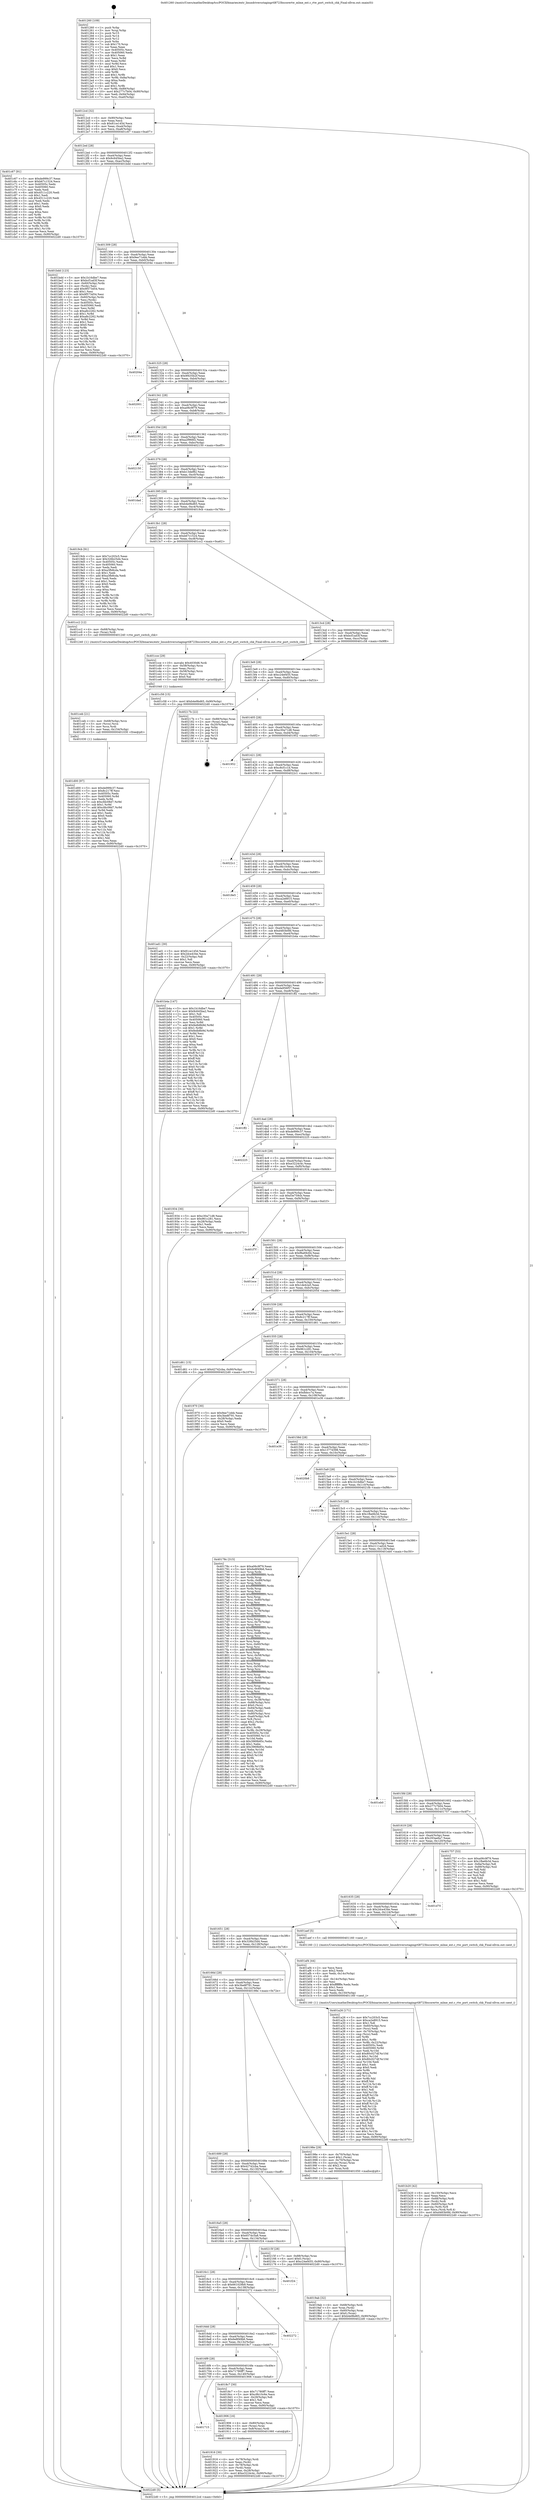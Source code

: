 digraph "0x401260" {
  label = "0x401260 (/mnt/c/Users/mathe/Desktop/tcc/POCII/binaries/extr_linuxdriversstagingrtl8723bscorertw_mlme_ext.c_rtw_port_switch_chk_Final-ollvm.out::main(0))"
  labelloc = "t"
  node[shape=record]

  Entry [label="",width=0.3,height=0.3,shape=circle,fillcolor=black,style=filled]
  "0x4012cd" [label="{
     0x4012cd [32]\l
     | [instrs]\l
     &nbsp;&nbsp;0x4012cd \<+6\>: mov -0x90(%rbp),%eax\l
     &nbsp;&nbsp;0x4012d3 \<+2\>: mov %eax,%ecx\l
     &nbsp;&nbsp;0x4012d5 \<+6\>: sub $0x81ce145d,%ecx\l
     &nbsp;&nbsp;0x4012db \<+6\>: mov %eax,-0xa4(%rbp)\l
     &nbsp;&nbsp;0x4012e1 \<+6\>: mov %ecx,-0xa8(%rbp)\l
     &nbsp;&nbsp;0x4012e7 \<+6\>: je 0000000000401c67 \<main+0xa07\>\l
  }"]
  "0x401c67" [label="{
     0x401c67 [91]\l
     | [instrs]\l
     &nbsp;&nbsp;0x401c67 \<+5\>: mov $0xde999c37,%eax\l
     &nbsp;&nbsp;0x401c6c \<+5\>: mov $0xb67c1524,%ecx\l
     &nbsp;&nbsp;0x401c71 \<+7\>: mov 0x40505c,%edx\l
     &nbsp;&nbsp;0x401c78 \<+7\>: mov 0x405060,%esi\l
     &nbsp;&nbsp;0x401c7f \<+2\>: mov %edx,%edi\l
     &nbsp;&nbsp;0x401c81 \<+6\>: add $0x4511c220,%edi\l
     &nbsp;&nbsp;0x401c87 \<+3\>: sub $0x1,%edi\l
     &nbsp;&nbsp;0x401c8a \<+6\>: sub $0x4511c220,%edi\l
     &nbsp;&nbsp;0x401c90 \<+3\>: imul %edi,%edx\l
     &nbsp;&nbsp;0x401c93 \<+3\>: and $0x1,%edx\l
     &nbsp;&nbsp;0x401c96 \<+3\>: cmp $0x0,%edx\l
     &nbsp;&nbsp;0x401c99 \<+4\>: sete %r8b\l
     &nbsp;&nbsp;0x401c9d \<+3\>: cmp $0xa,%esi\l
     &nbsp;&nbsp;0x401ca0 \<+4\>: setl %r9b\l
     &nbsp;&nbsp;0x401ca4 \<+3\>: mov %r8b,%r10b\l
     &nbsp;&nbsp;0x401ca7 \<+3\>: and %r9b,%r10b\l
     &nbsp;&nbsp;0x401caa \<+3\>: xor %r9b,%r8b\l
     &nbsp;&nbsp;0x401cad \<+3\>: or %r8b,%r10b\l
     &nbsp;&nbsp;0x401cb0 \<+4\>: test $0x1,%r10b\l
     &nbsp;&nbsp;0x401cb4 \<+3\>: cmovne %ecx,%eax\l
     &nbsp;&nbsp;0x401cb7 \<+6\>: mov %eax,-0x90(%rbp)\l
     &nbsp;&nbsp;0x401cbd \<+5\>: jmp 00000000004022d0 \<main+0x1070\>\l
  }"]
  "0x4012ed" [label="{
     0x4012ed [28]\l
     | [instrs]\l
     &nbsp;&nbsp;0x4012ed \<+5\>: jmp 00000000004012f2 \<main+0x92\>\l
     &nbsp;&nbsp;0x4012f2 \<+6\>: mov -0xa4(%rbp),%eax\l
     &nbsp;&nbsp;0x4012f8 \<+5\>: sub $0x9c645ba2,%eax\l
     &nbsp;&nbsp;0x4012fd \<+6\>: mov %eax,-0xac(%rbp)\l
     &nbsp;&nbsp;0x401303 \<+6\>: je 0000000000401bdd \<main+0x97d\>\l
  }"]
  Exit [label="",width=0.3,height=0.3,shape=circle,fillcolor=black,style=filled,peripheries=2]
  "0x401bdd" [label="{
     0x401bdd [123]\l
     | [instrs]\l
     &nbsp;&nbsp;0x401bdd \<+5\>: mov $0x1b16dbe7,%eax\l
     &nbsp;&nbsp;0x401be2 \<+5\>: mov $0xbcf1ad3f,%ecx\l
     &nbsp;&nbsp;0x401be7 \<+4\>: mov -0x60(%rbp),%rdx\l
     &nbsp;&nbsp;0x401beb \<+2\>: mov (%rdx),%esi\l
     &nbsp;&nbsp;0x401bed \<+6\>: add $0x9f573d54,%esi\l
     &nbsp;&nbsp;0x401bf3 \<+3\>: add $0x1,%esi\l
     &nbsp;&nbsp;0x401bf6 \<+6\>: sub $0x9f573d54,%esi\l
     &nbsp;&nbsp;0x401bfc \<+4\>: mov -0x60(%rbp),%rdx\l
     &nbsp;&nbsp;0x401c00 \<+2\>: mov %esi,(%rdx)\l
     &nbsp;&nbsp;0x401c02 \<+7\>: mov 0x40505c,%esi\l
     &nbsp;&nbsp;0x401c09 \<+7\>: mov 0x405060,%edi\l
     &nbsp;&nbsp;0x401c10 \<+3\>: mov %esi,%r8d\l
     &nbsp;&nbsp;0x401c13 \<+7\>: sub $0xa8c2262,%r8d\l
     &nbsp;&nbsp;0x401c1a \<+4\>: sub $0x1,%r8d\l
     &nbsp;&nbsp;0x401c1e \<+7\>: add $0xa8c2262,%r8d\l
     &nbsp;&nbsp;0x401c25 \<+4\>: imul %r8d,%esi\l
     &nbsp;&nbsp;0x401c29 \<+3\>: and $0x1,%esi\l
     &nbsp;&nbsp;0x401c2c \<+3\>: cmp $0x0,%esi\l
     &nbsp;&nbsp;0x401c2f \<+4\>: sete %r9b\l
     &nbsp;&nbsp;0x401c33 \<+3\>: cmp $0xa,%edi\l
     &nbsp;&nbsp;0x401c36 \<+4\>: setl %r10b\l
     &nbsp;&nbsp;0x401c3a \<+3\>: mov %r9b,%r11b\l
     &nbsp;&nbsp;0x401c3d \<+3\>: and %r10b,%r11b\l
     &nbsp;&nbsp;0x401c40 \<+3\>: xor %r10b,%r9b\l
     &nbsp;&nbsp;0x401c43 \<+3\>: or %r9b,%r11b\l
     &nbsp;&nbsp;0x401c46 \<+4\>: test $0x1,%r11b\l
     &nbsp;&nbsp;0x401c4a \<+3\>: cmovne %ecx,%eax\l
     &nbsp;&nbsp;0x401c4d \<+6\>: mov %eax,-0x90(%rbp)\l
     &nbsp;&nbsp;0x401c53 \<+5\>: jmp 00000000004022d0 \<main+0x1070\>\l
  }"]
  "0x401309" [label="{
     0x401309 [28]\l
     | [instrs]\l
     &nbsp;&nbsp;0x401309 \<+5\>: jmp 000000000040130e \<main+0xae\>\l
     &nbsp;&nbsp;0x40130e \<+6\>: mov -0xa4(%rbp),%eax\l
     &nbsp;&nbsp;0x401314 \<+5\>: sub $0x9ee71ebb,%eax\l
     &nbsp;&nbsp;0x401319 \<+6\>: mov %eax,-0xb0(%rbp)\l
     &nbsp;&nbsp;0x40131f \<+6\>: je 000000000040204e \<main+0xdee\>\l
  }"]
  "0x401d00" [label="{
     0x401d00 [97]\l
     | [instrs]\l
     &nbsp;&nbsp;0x401d00 \<+5\>: mov $0xde999c37,%eax\l
     &nbsp;&nbsp;0x401d05 \<+5\>: mov $0x8c217ff,%esi\l
     &nbsp;&nbsp;0x401d0a \<+7\>: mov 0x40505c,%edx\l
     &nbsp;&nbsp;0x401d11 \<+8\>: mov 0x405060,%r8d\l
     &nbsp;&nbsp;0x401d19 \<+3\>: mov %edx,%r9d\l
     &nbsp;&nbsp;0x401d1c \<+7\>: sub $0xcfdc08d7,%r9d\l
     &nbsp;&nbsp;0x401d23 \<+4\>: sub $0x1,%r9d\l
     &nbsp;&nbsp;0x401d27 \<+7\>: add $0xcfdc08d7,%r9d\l
     &nbsp;&nbsp;0x401d2e \<+4\>: imul %r9d,%edx\l
     &nbsp;&nbsp;0x401d32 \<+3\>: and $0x1,%edx\l
     &nbsp;&nbsp;0x401d35 \<+3\>: cmp $0x0,%edx\l
     &nbsp;&nbsp;0x401d38 \<+4\>: sete %r10b\l
     &nbsp;&nbsp;0x401d3c \<+4\>: cmp $0xa,%r8d\l
     &nbsp;&nbsp;0x401d40 \<+4\>: setl %r11b\l
     &nbsp;&nbsp;0x401d44 \<+3\>: mov %r10b,%bl\l
     &nbsp;&nbsp;0x401d47 \<+3\>: and %r11b,%bl\l
     &nbsp;&nbsp;0x401d4a \<+3\>: xor %r11b,%r10b\l
     &nbsp;&nbsp;0x401d4d \<+3\>: or %r10b,%bl\l
     &nbsp;&nbsp;0x401d50 \<+3\>: test $0x1,%bl\l
     &nbsp;&nbsp;0x401d53 \<+3\>: cmovne %esi,%eax\l
     &nbsp;&nbsp;0x401d56 \<+6\>: mov %eax,-0x90(%rbp)\l
     &nbsp;&nbsp;0x401d5c \<+5\>: jmp 00000000004022d0 \<main+0x1070\>\l
  }"]
  "0x40204e" [label="{
     0x40204e\l
  }", style=dashed]
  "0x401325" [label="{
     0x401325 [28]\l
     | [instrs]\l
     &nbsp;&nbsp;0x401325 \<+5\>: jmp 000000000040132a \<main+0xca\>\l
     &nbsp;&nbsp;0x40132a \<+6\>: mov -0xa4(%rbp),%eax\l
     &nbsp;&nbsp;0x401330 \<+5\>: sub $0x9f435b2f,%eax\l
     &nbsp;&nbsp;0x401335 \<+6\>: mov %eax,-0xb4(%rbp)\l
     &nbsp;&nbsp;0x40133b \<+6\>: je 0000000000402001 \<main+0xda1\>\l
  }"]
  "0x401ceb" [label="{
     0x401ceb [21]\l
     | [instrs]\l
     &nbsp;&nbsp;0x401ceb \<+4\>: mov -0x68(%rbp),%rcx\l
     &nbsp;&nbsp;0x401cef \<+3\>: mov (%rcx),%rcx\l
     &nbsp;&nbsp;0x401cf2 \<+3\>: mov %rcx,%rdi\l
     &nbsp;&nbsp;0x401cf5 \<+6\>: mov %eax,-0x154(%rbp)\l
     &nbsp;&nbsp;0x401cfb \<+5\>: call 0000000000401030 \<free@plt\>\l
     | [calls]\l
     &nbsp;&nbsp;0x401030 \{1\} (unknown)\l
  }"]
  "0x402001" [label="{
     0x402001\l
  }", style=dashed]
  "0x401341" [label="{
     0x401341 [28]\l
     | [instrs]\l
     &nbsp;&nbsp;0x401341 \<+5\>: jmp 0000000000401346 \<main+0xe6\>\l
     &nbsp;&nbsp;0x401346 \<+6\>: mov -0xa4(%rbp),%eax\l
     &nbsp;&nbsp;0x40134c \<+5\>: sub $0xa06c9f79,%eax\l
     &nbsp;&nbsp;0x401351 \<+6\>: mov %eax,-0xb8(%rbp)\l
     &nbsp;&nbsp;0x401357 \<+6\>: je 0000000000402191 \<main+0xf31\>\l
  }"]
  "0x401cce" [label="{
     0x401cce [29]\l
     | [instrs]\l
     &nbsp;&nbsp;0x401cce \<+10\>: movabs $0x4030d6,%rdi\l
     &nbsp;&nbsp;0x401cd8 \<+4\>: mov -0x58(%rbp),%rcx\l
     &nbsp;&nbsp;0x401cdc \<+2\>: mov %eax,(%rcx)\l
     &nbsp;&nbsp;0x401cde \<+4\>: mov -0x58(%rbp),%rcx\l
     &nbsp;&nbsp;0x401ce2 \<+2\>: mov (%rcx),%esi\l
     &nbsp;&nbsp;0x401ce4 \<+2\>: mov $0x0,%al\l
     &nbsp;&nbsp;0x401ce6 \<+5\>: call 0000000000401040 \<printf@plt\>\l
     | [calls]\l
     &nbsp;&nbsp;0x401040 \{1\} (unknown)\l
  }"]
  "0x402191" [label="{
     0x402191\l
  }", style=dashed]
  "0x40135d" [label="{
     0x40135d [28]\l
     | [instrs]\l
     &nbsp;&nbsp;0x40135d \<+5\>: jmp 0000000000401362 \<main+0x102\>\l
     &nbsp;&nbsp;0x401362 \<+6\>: mov -0xa4(%rbp),%eax\l
     &nbsp;&nbsp;0x401368 \<+5\>: sub $0xa2f966f2,%eax\l
     &nbsp;&nbsp;0x40136d \<+6\>: mov %eax,-0xbc(%rbp)\l
     &nbsp;&nbsp;0x401373 \<+6\>: je 0000000000402150 \<main+0xef0\>\l
  }"]
  "0x401b20" [label="{
     0x401b20 [42]\l
     | [instrs]\l
     &nbsp;&nbsp;0x401b20 \<+6\>: mov -0x150(%rbp),%ecx\l
     &nbsp;&nbsp;0x401b26 \<+3\>: imul %eax,%ecx\l
     &nbsp;&nbsp;0x401b29 \<+4\>: mov -0x68(%rbp),%rdi\l
     &nbsp;&nbsp;0x401b2d \<+3\>: mov (%rdi),%rdi\l
     &nbsp;&nbsp;0x401b30 \<+4\>: mov -0x60(%rbp),%r8\l
     &nbsp;&nbsp;0x401b34 \<+3\>: movslq (%r8),%r8\l
     &nbsp;&nbsp;0x401b37 \<+4\>: mov %ecx,(%rdi,%r8,4)\l
     &nbsp;&nbsp;0x401b3b \<+10\>: movl $0xd483b0fd,-0x90(%rbp)\l
     &nbsp;&nbsp;0x401b45 \<+5\>: jmp 00000000004022d0 \<main+0x1070\>\l
  }"]
  "0x402150" [label="{
     0x402150\l
  }", style=dashed]
  "0x401379" [label="{
     0x401379 [28]\l
     | [instrs]\l
     &nbsp;&nbsp;0x401379 \<+5\>: jmp 000000000040137e \<main+0x11e\>\l
     &nbsp;&nbsp;0x40137e \<+6\>: mov -0xa4(%rbp),%eax\l
     &nbsp;&nbsp;0x401384 \<+5\>: sub $0xb13def82,%eax\l
     &nbsp;&nbsp;0x401389 \<+6\>: mov %eax,-0xc0(%rbp)\l
     &nbsp;&nbsp;0x40138f \<+6\>: je 0000000000401dad \<main+0xb4d\>\l
  }"]
  "0x401af4" [label="{
     0x401af4 [44]\l
     | [instrs]\l
     &nbsp;&nbsp;0x401af4 \<+2\>: xor %ecx,%ecx\l
     &nbsp;&nbsp;0x401af6 \<+5\>: mov $0x2,%edx\l
     &nbsp;&nbsp;0x401afb \<+6\>: mov %edx,-0x14c(%rbp)\l
     &nbsp;&nbsp;0x401b01 \<+1\>: cltd\l
     &nbsp;&nbsp;0x401b02 \<+6\>: mov -0x14c(%rbp),%esi\l
     &nbsp;&nbsp;0x401b08 \<+2\>: idiv %esi\l
     &nbsp;&nbsp;0x401b0a \<+6\>: imul $0xfffffffe,%edx,%edx\l
     &nbsp;&nbsp;0x401b10 \<+3\>: sub $0x1,%ecx\l
     &nbsp;&nbsp;0x401b13 \<+2\>: sub %ecx,%edx\l
     &nbsp;&nbsp;0x401b15 \<+6\>: mov %edx,-0x150(%rbp)\l
     &nbsp;&nbsp;0x401b1b \<+5\>: call 0000000000401160 \<next_i\>\l
     | [calls]\l
     &nbsp;&nbsp;0x401160 \{1\} (/mnt/c/Users/mathe/Desktop/tcc/POCII/binaries/extr_linuxdriversstagingrtl8723bscorertw_mlme_ext.c_rtw_port_switch_chk_Final-ollvm.out::next_i)\l
  }"]
  "0x401dad" [label="{
     0x401dad\l
  }", style=dashed]
  "0x401395" [label="{
     0x401395 [28]\l
     | [instrs]\l
     &nbsp;&nbsp;0x401395 \<+5\>: jmp 000000000040139a \<main+0x13a\>\l
     &nbsp;&nbsp;0x40139a \<+6\>: mov -0xa4(%rbp),%eax\l
     &nbsp;&nbsp;0x4013a0 \<+5\>: sub $0xb4e9bd65,%eax\l
     &nbsp;&nbsp;0x4013a5 \<+6\>: mov %eax,-0xc4(%rbp)\l
     &nbsp;&nbsp;0x4013ab \<+6\>: je 00000000004019cb \<main+0x76b\>\l
  }"]
  "0x4019ab" [label="{
     0x4019ab [32]\l
     | [instrs]\l
     &nbsp;&nbsp;0x4019ab \<+4\>: mov -0x68(%rbp),%rdi\l
     &nbsp;&nbsp;0x4019af \<+3\>: mov %rax,(%rdi)\l
     &nbsp;&nbsp;0x4019b2 \<+4\>: mov -0x60(%rbp),%rax\l
     &nbsp;&nbsp;0x4019b6 \<+6\>: movl $0x0,(%rax)\l
     &nbsp;&nbsp;0x4019bc \<+10\>: movl $0xb4e9bd65,-0x90(%rbp)\l
     &nbsp;&nbsp;0x4019c6 \<+5\>: jmp 00000000004022d0 \<main+0x1070\>\l
  }"]
  "0x4019cb" [label="{
     0x4019cb [91]\l
     | [instrs]\l
     &nbsp;&nbsp;0x4019cb \<+5\>: mov $0x7cc203c5,%eax\l
     &nbsp;&nbsp;0x4019d0 \<+5\>: mov $0x326b25d4,%ecx\l
     &nbsp;&nbsp;0x4019d5 \<+7\>: mov 0x40505c,%edx\l
     &nbsp;&nbsp;0x4019dc \<+7\>: mov 0x405060,%esi\l
     &nbsp;&nbsp;0x4019e3 \<+2\>: mov %edx,%edi\l
     &nbsp;&nbsp;0x4019e5 \<+6\>: sub $0xa3fb8cda,%edi\l
     &nbsp;&nbsp;0x4019eb \<+3\>: sub $0x1,%edi\l
     &nbsp;&nbsp;0x4019ee \<+6\>: add $0xa3fb8cda,%edi\l
     &nbsp;&nbsp;0x4019f4 \<+3\>: imul %edi,%edx\l
     &nbsp;&nbsp;0x4019f7 \<+3\>: and $0x1,%edx\l
     &nbsp;&nbsp;0x4019fa \<+3\>: cmp $0x0,%edx\l
     &nbsp;&nbsp;0x4019fd \<+4\>: sete %r8b\l
     &nbsp;&nbsp;0x401a01 \<+3\>: cmp $0xa,%esi\l
     &nbsp;&nbsp;0x401a04 \<+4\>: setl %r9b\l
     &nbsp;&nbsp;0x401a08 \<+3\>: mov %r8b,%r10b\l
     &nbsp;&nbsp;0x401a0b \<+3\>: and %r9b,%r10b\l
     &nbsp;&nbsp;0x401a0e \<+3\>: xor %r9b,%r8b\l
     &nbsp;&nbsp;0x401a11 \<+3\>: or %r8b,%r10b\l
     &nbsp;&nbsp;0x401a14 \<+4\>: test $0x1,%r10b\l
     &nbsp;&nbsp;0x401a18 \<+3\>: cmovne %ecx,%eax\l
     &nbsp;&nbsp;0x401a1b \<+6\>: mov %eax,-0x90(%rbp)\l
     &nbsp;&nbsp;0x401a21 \<+5\>: jmp 00000000004022d0 \<main+0x1070\>\l
  }"]
  "0x4013b1" [label="{
     0x4013b1 [28]\l
     | [instrs]\l
     &nbsp;&nbsp;0x4013b1 \<+5\>: jmp 00000000004013b6 \<main+0x156\>\l
     &nbsp;&nbsp;0x4013b6 \<+6\>: mov -0xa4(%rbp),%eax\l
     &nbsp;&nbsp;0x4013bc \<+5\>: sub $0xb67c1524,%eax\l
     &nbsp;&nbsp;0x4013c1 \<+6\>: mov %eax,-0xc8(%rbp)\l
     &nbsp;&nbsp;0x4013c7 \<+6\>: je 0000000000401cc2 \<main+0xa62\>\l
  }"]
  "0x401916" [label="{
     0x401916 [30]\l
     | [instrs]\l
     &nbsp;&nbsp;0x401916 \<+4\>: mov -0x78(%rbp),%rdi\l
     &nbsp;&nbsp;0x40191a \<+2\>: mov %eax,(%rdi)\l
     &nbsp;&nbsp;0x40191c \<+4\>: mov -0x78(%rbp),%rdi\l
     &nbsp;&nbsp;0x401920 \<+2\>: mov (%rdi),%eax\l
     &nbsp;&nbsp;0x401922 \<+3\>: mov %eax,-0x28(%rbp)\l
     &nbsp;&nbsp;0x401925 \<+10\>: movl $0xe3224c4c,-0x90(%rbp)\l
     &nbsp;&nbsp;0x40192f \<+5\>: jmp 00000000004022d0 \<main+0x1070\>\l
  }"]
  "0x401cc2" [label="{
     0x401cc2 [12]\l
     | [instrs]\l
     &nbsp;&nbsp;0x401cc2 \<+4\>: mov -0x68(%rbp),%rax\l
     &nbsp;&nbsp;0x401cc6 \<+3\>: mov (%rax),%rdi\l
     &nbsp;&nbsp;0x401cc9 \<+5\>: call 0000000000401240 \<rtw_port_switch_chk\>\l
     | [calls]\l
     &nbsp;&nbsp;0x401240 \{1\} (/mnt/c/Users/mathe/Desktop/tcc/POCII/binaries/extr_linuxdriversstagingrtl8723bscorertw_mlme_ext.c_rtw_port_switch_chk_Final-ollvm.out::rtw_port_switch_chk)\l
  }"]
  "0x4013cd" [label="{
     0x4013cd [28]\l
     | [instrs]\l
     &nbsp;&nbsp;0x4013cd \<+5\>: jmp 00000000004013d2 \<main+0x172\>\l
     &nbsp;&nbsp;0x4013d2 \<+6\>: mov -0xa4(%rbp),%eax\l
     &nbsp;&nbsp;0x4013d8 \<+5\>: sub $0xbcf1ad3f,%eax\l
     &nbsp;&nbsp;0x4013dd \<+6\>: mov %eax,-0xcc(%rbp)\l
     &nbsp;&nbsp;0x4013e3 \<+6\>: je 0000000000401c58 \<main+0x9f8\>\l
  }"]
  "0x401715" [label="{
     0x401715\l
  }", style=dashed]
  "0x401c58" [label="{
     0x401c58 [15]\l
     | [instrs]\l
     &nbsp;&nbsp;0x401c58 \<+10\>: movl $0xb4e9bd65,-0x90(%rbp)\l
     &nbsp;&nbsp;0x401c62 \<+5\>: jmp 00000000004022d0 \<main+0x1070\>\l
  }"]
  "0x4013e9" [label="{
     0x4013e9 [28]\l
     | [instrs]\l
     &nbsp;&nbsp;0x4013e9 \<+5\>: jmp 00000000004013ee \<main+0x18e\>\l
     &nbsp;&nbsp;0x4013ee \<+6\>: mov -0xa4(%rbp),%eax\l
     &nbsp;&nbsp;0x4013f4 \<+5\>: sub $0xc24ef455,%eax\l
     &nbsp;&nbsp;0x4013f9 \<+6\>: mov %eax,-0xd0(%rbp)\l
     &nbsp;&nbsp;0x4013ff \<+6\>: je 000000000040217b \<main+0xf1b\>\l
  }"]
  "0x401906" [label="{
     0x401906 [16]\l
     | [instrs]\l
     &nbsp;&nbsp;0x401906 \<+4\>: mov -0x80(%rbp),%rax\l
     &nbsp;&nbsp;0x40190a \<+3\>: mov (%rax),%rax\l
     &nbsp;&nbsp;0x40190d \<+4\>: mov 0x8(%rax),%rdi\l
     &nbsp;&nbsp;0x401911 \<+5\>: call 0000000000401060 \<atoi@plt\>\l
     | [calls]\l
     &nbsp;&nbsp;0x401060 \{1\} (unknown)\l
  }"]
  "0x40217b" [label="{
     0x40217b [22]\l
     | [instrs]\l
     &nbsp;&nbsp;0x40217b \<+7\>: mov -0x88(%rbp),%rax\l
     &nbsp;&nbsp;0x402182 \<+2\>: mov (%rax),%eax\l
     &nbsp;&nbsp;0x402184 \<+4\>: lea -0x20(%rbp),%rsp\l
     &nbsp;&nbsp;0x402188 \<+1\>: pop %rbx\l
     &nbsp;&nbsp;0x402189 \<+2\>: pop %r12\l
     &nbsp;&nbsp;0x40218b \<+2\>: pop %r14\l
     &nbsp;&nbsp;0x40218d \<+2\>: pop %r15\l
     &nbsp;&nbsp;0x40218f \<+1\>: pop %rbp\l
     &nbsp;&nbsp;0x402190 \<+1\>: ret\l
  }"]
  "0x401405" [label="{
     0x401405 [28]\l
     | [instrs]\l
     &nbsp;&nbsp;0x401405 \<+5\>: jmp 000000000040140a \<main+0x1aa\>\l
     &nbsp;&nbsp;0x40140a \<+6\>: mov -0xa4(%rbp),%eax\l
     &nbsp;&nbsp;0x401410 \<+5\>: sub $0xc30a71d8,%eax\l
     &nbsp;&nbsp;0x401415 \<+6\>: mov %eax,-0xd4(%rbp)\l
     &nbsp;&nbsp;0x40141b \<+6\>: je 0000000000401952 \<main+0x6f2\>\l
  }"]
  "0x4016f9" [label="{
     0x4016f9 [28]\l
     | [instrs]\l
     &nbsp;&nbsp;0x4016f9 \<+5\>: jmp 00000000004016fe \<main+0x49e\>\l
     &nbsp;&nbsp;0x4016fe \<+6\>: mov -0xa4(%rbp),%eax\l
     &nbsp;&nbsp;0x401704 \<+5\>: sub $0x71780ff7,%eax\l
     &nbsp;&nbsp;0x401709 \<+6\>: mov %eax,-0x140(%rbp)\l
     &nbsp;&nbsp;0x40170f \<+6\>: je 0000000000401906 \<main+0x6a6\>\l
  }"]
  "0x401952" [label="{
     0x401952\l
  }", style=dashed]
  "0x401421" [label="{
     0x401421 [28]\l
     | [instrs]\l
     &nbsp;&nbsp;0x401421 \<+5\>: jmp 0000000000401426 \<main+0x1c6\>\l
     &nbsp;&nbsp;0x401426 \<+6\>: mov -0xa4(%rbp),%eax\l
     &nbsp;&nbsp;0x40142c \<+5\>: sub $0xc8cf1c1d,%eax\l
     &nbsp;&nbsp;0x401431 \<+6\>: mov %eax,-0xd8(%rbp)\l
     &nbsp;&nbsp;0x401437 \<+6\>: je 00000000004022c1 \<main+0x1061\>\l
  }"]
  "0x4018c7" [label="{
     0x4018c7 [30]\l
     | [instrs]\l
     &nbsp;&nbsp;0x4018c7 \<+5\>: mov $0x71780ff7,%eax\l
     &nbsp;&nbsp;0x4018cc \<+5\>: mov $0xc9b10c6e,%ecx\l
     &nbsp;&nbsp;0x4018d1 \<+3\>: mov -0x29(%rbp),%dl\l
     &nbsp;&nbsp;0x4018d4 \<+3\>: test $0x1,%dl\l
     &nbsp;&nbsp;0x4018d7 \<+3\>: cmovne %ecx,%eax\l
     &nbsp;&nbsp;0x4018da \<+6\>: mov %eax,-0x90(%rbp)\l
     &nbsp;&nbsp;0x4018e0 \<+5\>: jmp 00000000004022d0 \<main+0x1070\>\l
  }"]
  "0x4022c1" [label="{
     0x4022c1\l
  }", style=dashed]
  "0x40143d" [label="{
     0x40143d [28]\l
     | [instrs]\l
     &nbsp;&nbsp;0x40143d \<+5\>: jmp 0000000000401442 \<main+0x1e2\>\l
     &nbsp;&nbsp;0x401442 \<+6\>: mov -0xa4(%rbp),%eax\l
     &nbsp;&nbsp;0x401448 \<+5\>: sub $0xc9b10c6e,%eax\l
     &nbsp;&nbsp;0x40144d \<+6\>: mov %eax,-0xdc(%rbp)\l
     &nbsp;&nbsp;0x401453 \<+6\>: je 00000000004018e5 \<main+0x685\>\l
  }"]
  "0x4016dd" [label="{
     0x4016dd [28]\l
     | [instrs]\l
     &nbsp;&nbsp;0x4016dd \<+5\>: jmp 00000000004016e2 \<main+0x482\>\l
     &nbsp;&nbsp;0x4016e2 \<+6\>: mov -0xa4(%rbp),%eax\l
     &nbsp;&nbsp;0x4016e8 \<+5\>: sub $0x6e8f49b6,%eax\l
     &nbsp;&nbsp;0x4016ed \<+6\>: mov %eax,-0x13c(%rbp)\l
     &nbsp;&nbsp;0x4016f3 \<+6\>: je 00000000004018c7 \<main+0x667\>\l
  }"]
  "0x4018e5" [label="{
     0x4018e5\l
  }", style=dashed]
  "0x401459" [label="{
     0x401459 [28]\l
     | [instrs]\l
     &nbsp;&nbsp;0x401459 \<+5\>: jmp 000000000040145e \<main+0x1fe\>\l
     &nbsp;&nbsp;0x40145e \<+6\>: mov -0xa4(%rbp),%eax\l
     &nbsp;&nbsp;0x401464 \<+5\>: sub $0xca2e8915,%eax\l
     &nbsp;&nbsp;0x401469 \<+6\>: mov %eax,-0xe0(%rbp)\l
     &nbsp;&nbsp;0x40146f \<+6\>: je 0000000000401ad1 \<main+0x871\>\l
  }"]
  "0x402272" [label="{
     0x402272\l
  }", style=dashed]
  "0x401ad1" [label="{
     0x401ad1 [30]\l
     | [instrs]\l
     &nbsp;&nbsp;0x401ad1 \<+5\>: mov $0x81ce145d,%eax\l
     &nbsp;&nbsp;0x401ad6 \<+5\>: mov $0x2dce434e,%ecx\l
     &nbsp;&nbsp;0x401adb \<+3\>: mov -0x22(%rbp),%dl\l
     &nbsp;&nbsp;0x401ade \<+3\>: test $0x1,%dl\l
     &nbsp;&nbsp;0x401ae1 \<+3\>: cmovne %ecx,%eax\l
     &nbsp;&nbsp;0x401ae4 \<+6\>: mov %eax,-0x90(%rbp)\l
     &nbsp;&nbsp;0x401aea \<+5\>: jmp 00000000004022d0 \<main+0x1070\>\l
  }"]
  "0x401475" [label="{
     0x401475 [28]\l
     | [instrs]\l
     &nbsp;&nbsp;0x401475 \<+5\>: jmp 000000000040147a \<main+0x21a\>\l
     &nbsp;&nbsp;0x40147a \<+6\>: mov -0xa4(%rbp),%eax\l
     &nbsp;&nbsp;0x401480 \<+5\>: sub $0xd483b0fd,%eax\l
     &nbsp;&nbsp;0x401485 \<+6\>: mov %eax,-0xe4(%rbp)\l
     &nbsp;&nbsp;0x40148b \<+6\>: je 0000000000401b4a \<main+0x8ea\>\l
  }"]
  "0x4016c1" [label="{
     0x4016c1 [28]\l
     | [instrs]\l
     &nbsp;&nbsp;0x4016c1 \<+5\>: jmp 00000000004016c6 \<main+0x466\>\l
     &nbsp;&nbsp;0x4016c6 \<+6\>: mov -0xa4(%rbp),%eax\l
     &nbsp;&nbsp;0x4016cc \<+5\>: sub $0x661029b9,%eax\l
     &nbsp;&nbsp;0x4016d1 \<+6\>: mov %eax,-0x138(%rbp)\l
     &nbsp;&nbsp;0x4016d7 \<+6\>: je 0000000000402272 \<main+0x1012\>\l
  }"]
  "0x401b4a" [label="{
     0x401b4a [147]\l
     | [instrs]\l
     &nbsp;&nbsp;0x401b4a \<+5\>: mov $0x1b16dbe7,%eax\l
     &nbsp;&nbsp;0x401b4f \<+5\>: mov $0x9c645ba2,%ecx\l
     &nbsp;&nbsp;0x401b54 \<+2\>: mov $0x1,%dl\l
     &nbsp;&nbsp;0x401b56 \<+7\>: mov 0x40505c,%esi\l
     &nbsp;&nbsp;0x401b5d \<+7\>: mov 0x405060,%edi\l
     &nbsp;&nbsp;0x401b64 \<+3\>: mov %esi,%r8d\l
     &nbsp;&nbsp;0x401b67 \<+7\>: add $0xfedb8b9d,%r8d\l
     &nbsp;&nbsp;0x401b6e \<+4\>: sub $0x1,%r8d\l
     &nbsp;&nbsp;0x401b72 \<+7\>: sub $0xfedb8b9d,%r8d\l
     &nbsp;&nbsp;0x401b79 \<+4\>: imul %r8d,%esi\l
     &nbsp;&nbsp;0x401b7d \<+3\>: and $0x1,%esi\l
     &nbsp;&nbsp;0x401b80 \<+3\>: cmp $0x0,%esi\l
     &nbsp;&nbsp;0x401b83 \<+4\>: sete %r9b\l
     &nbsp;&nbsp;0x401b87 \<+3\>: cmp $0xa,%edi\l
     &nbsp;&nbsp;0x401b8a \<+4\>: setl %r10b\l
     &nbsp;&nbsp;0x401b8e \<+3\>: mov %r9b,%r11b\l
     &nbsp;&nbsp;0x401b91 \<+4\>: xor $0xff,%r11b\l
     &nbsp;&nbsp;0x401b95 \<+3\>: mov %r10b,%bl\l
     &nbsp;&nbsp;0x401b98 \<+3\>: xor $0xff,%bl\l
     &nbsp;&nbsp;0x401b9b \<+3\>: xor $0x0,%dl\l
     &nbsp;&nbsp;0x401b9e \<+3\>: mov %r11b,%r14b\l
     &nbsp;&nbsp;0x401ba1 \<+4\>: and $0x0,%r14b\l
     &nbsp;&nbsp;0x401ba5 \<+3\>: and %dl,%r9b\l
     &nbsp;&nbsp;0x401ba8 \<+3\>: mov %bl,%r15b\l
     &nbsp;&nbsp;0x401bab \<+4\>: and $0x0,%r15b\l
     &nbsp;&nbsp;0x401baf \<+3\>: and %dl,%r10b\l
     &nbsp;&nbsp;0x401bb2 \<+3\>: or %r9b,%r14b\l
     &nbsp;&nbsp;0x401bb5 \<+3\>: or %r10b,%r15b\l
     &nbsp;&nbsp;0x401bb8 \<+3\>: xor %r15b,%r14b\l
     &nbsp;&nbsp;0x401bbb \<+3\>: or %bl,%r11b\l
     &nbsp;&nbsp;0x401bbe \<+4\>: xor $0xff,%r11b\l
     &nbsp;&nbsp;0x401bc2 \<+3\>: or $0x0,%dl\l
     &nbsp;&nbsp;0x401bc5 \<+3\>: and %dl,%r11b\l
     &nbsp;&nbsp;0x401bc8 \<+3\>: or %r11b,%r14b\l
     &nbsp;&nbsp;0x401bcb \<+4\>: test $0x1,%r14b\l
     &nbsp;&nbsp;0x401bcf \<+3\>: cmovne %ecx,%eax\l
     &nbsp;&nbsp;0x401bd2 \<+6\>: mov %eax,-0x90(%rbp)\l
     &nbsp;&nbsp;0x401bd8 \<+5\>: jmp 00000000004022d0 \<main+0x1070\>\l
  }"]
  "0x401491" [label="{
     0x401491 [28]\l
     | [instrs]\l
     &nbsp;&nbsp;0x401491 \<+5\>: jmp 0000000000401496 \<main+0x236\>\l
     &nbsp;&nbsp;0x401496 \<+6\>: mov -0xa4(%rbp),%eax\l
     &nbsp;&nbsp;0x40149c \<+5\>: sub $0xda956f57,%eax\l
     &nbsp;&nbsp;0x4014a1 \<+6\>: mov %eax,-0xe8(%rbp)\l
     &nbsp;&nbsp;0x4014a7 \<+6\>: je 0000000000401ff2 \<main+0xd92\>\l
  }"]
  "0x401f24" [label="{
     0x401f24\l
  }", style=dashed]
  "0x401ff2" [label="{
     0x401ff2\l
  }", style=dashed]
  "0x4014ad" [label="{
     0x4014ad [28]\l
     | [instrs]\l
     &nbsp;&nbsp;0x4014ad \<+5\>: jmp 00000000004014b2 \<main+0x252\>\l
     &nbsp;&nbsp;0x4014b2 \<+6\>: mov -0xa4(%rbp),%eax\l
     &nbsp;&nbsp;0x4014b8 \<+5\>: sub $0xde999c37,%eax\l
     &nbsp;&nbsp;0x4014bd \<+6\>: mov %eax,-0xec(%rbp)\l
     &nbsp;&nbsp;0x4014c3 \<+6\>: je 0000000000402225 \<main+0xfc5\>\l
  }"]
  "0x4016a5" [label="{
     0x4016a5 [28]\l
     | [instrs]\l
     &nbsp;&nbsp;0x4016a5 \<+5\>: jmp 00000000004016aa \<main+0x44a\>\l
     &nbsp;&nbsp;0x4016aa \<+6\>: mov -0xa4(%rbp),%eax\l
     &nbsp;&nbsp;0x4016b0 \<+5\>: sub $0x657dc5a8,%eax\l
     &nbsp;&nbsp;0x4016b5 \<+6\>: mov %eax,-0x134(%rbp)\l
     &nbsp;&nbsp;0x4016bb \<+6\>: je 0000000000401f24 \<main+0xcc4\>\l
  }"]
  "0x402225" [label="{
     0x402225\l
  }", style=dashed]
  "0x4014c9" [label="{
     0x4014c9 [28]\l
     | [instrs]\l
     &nbsp;&nbsp;0x4014c9 \<+5\>: jmp 00000000004014ce \<main+0x26e\>\l
     &nbsp;&nbsp;0x4014ce \<+6\>: mov -0xa4(%rbp),%eax\l
     &nbsp;&nbsp;0x4014d4 \<+5\>: sub $0xe3224c4c,%eax\l
     &nbsp;&nbsp;0x4014d9 \<+6\>: mov %eax,-0xf0(%rbp)\l
     &nbsp;&nbsp;0x4014df \<+6\>: je 0000000000401934 \<main+0x6d4\>\l
  }"]
  "0x40215f" [label="{
     0x40215f [28]\l
     | [instrs]\l
     &nbsp;&nbsp;0x40215f \<+7\>: mov -0x88(%rbp),%rax\l
     &nbsp;&nbsp;0x402166 \<+6\>: movl $0x0,(%rax)\l
     &nbsp;&nbsp;0x40216c \<+10\>: movl $0xc24ef455,-0x90(%rbp)\l
     &nbsp;&nbsp;0x402176 \<+5\>: jmp 00000000004022d0 \<main+0x1070\>\l
  }"]
  "0x401934" [label="{
     0x401934 [30]\l
     | [instrs]\l
     &nbsp;&nbsp;0x401934 \<+5\>: mov $0xc30a71d8,%eax\l
     &nbsp;&nbsp;0x401939 \<+5\>: mov $0x961c281,%ecx\l
     &nbsp;&nbsp;0x40193e \<+3\>: mov -0x28(%rbp),%edx\l
     &nbsp;&nbsp;0x401941 \<+3\>: cmp $0x1,%edx\l
     &nbsp;&nbsp;0x401944 \<+3\>: cmovl %ecx,%eax\l
     &nbsp;&nbsp;0x401947 \<+6\>: mov %eax,-0x90(%rbp)\l
     &nbsp;&nbsp;0x40194d \<+5\>: jmp 00000000004022d0 \<main+0x1070\>\l
  }"]
  "0x4014e5" [label="{
     0x4014e5 [28]\l
     | [instrs]\l
     &nbsp;&nbsp;0x4014e5 \<+5\>: jmp 00000000004014ea \<main+0x28a\>\l
     &nbsp;&nbsp;0x4014ea \<+6\>: mov -0xa4(%rbp),%eax\l
     &nbsp;&nbsp;0x4014f0 \<+5\>: sub $0xf3e759cb,%eax\l
     &nbsp;&nbsp;0x4014f5 \<+6\>: mov %eax,-0xf4(%rbp)\l
     &nbsp;&nbsp;0x4014fb \<+6\>: je 0000000000401f7f \<main+0xd1f\>\l
  }"]
  "0x401689" [label="{
     0x401689 [28]\l
     | [instrs]\l
     &nbsp;&nbsp;0x401689 \<+5\>: jmp 000000000040168e \<main+0x42e\>\l
     &nbsp;&nbsp;0x40168e \<+6\>: mov -0xa4(%rbp),%eax\l
     &nbsp;&nbsp;0x401694 \<+5\>: sub $0x42742cba,%eax\l
     &nbsp;&nbsp;0x401699 \<+6\>: mov %eax,-0x130(%rbp)\l
     &nbsp;&nbsp;0x40169f \<+6\>: je 000000000040215f \<main+0xeff\>\l
  }"]
  "0x401f7f" [label="{
     0x401f7f\l
  }", style=dashed]
  "0x401501" [label="{
     0x401501 [28]\l
     | [instrs]\l
     &nbsp;&nbsp;0x401501 \<+5\>: jmp 0000000000401506 \<main+0x2a6\>\l
     &nbsp;&nbsp;0x401506 \<+6\>: mov -0xa4(%rbp),%eax\l
     &nbsp;&nbsp;0x40150c \<+5\>: sub $0xf8a69c64,%eax\l
     &nbsp;&nbsp;0x401511 \<+6\>: mov %eax,-0xf8(%rbp)\l
     &nbsp;&nbsp;0x401517 \<+6\>: je 0000000000401ece \<main+0xc6e\>\l
  }"]
  "0x40198e" [label="{
     0x40198e [29]\l
     | [instrs]\l
     &nbsp;&nbsp;0x40198e \<+4\>: mov -0x70(%rbp),%rax\l
     &nbsp;&nbsp;0x401992 \<+6\>: movl $0x1,(%rax)\l
     &nbsp;&nbsp;0x401998 \<+4\>: mov -0x70(%rbp),%rax\l
     &nbsp;&nbsp;0x40199c \<+3\>: movslq (%rax),%rax\l
     &nbsp;&nbsp;0x40199f \<+4\>: shl $0x2,%rax\l
     &nbsp;&nbsp;0x4019a3 \<+3\>: mov %rax,%rdi\l
     &nbsp;&nbsp;0x4019a6 \<+5\>: call 0000000000401050 \<malloc@plt\>\l
     | [calls]\l
     &nbsp;&nbsp;0x401050 \{1\} (unknown)\l
  }"]
  "0x401ece" [label="{
     0x401ece\l
  }", style=dashed]
  "0x40151d" [label="{
     0x40151d [28]\l
     | [instrs]\l
     &nbsp;&nbsp;0x40151d \<+5\>: jmp 0000000000401522 \<main+0x2c2\>\l
     &nbsp;&nbsp;0x401522 \<+6\>: mov -0xa4(%rbp),%eax\l
     &nbsp;&nbsp;0x401528 \<+5\>: sub $0x1de42a5,%eax\l
     &nbsp;&nbsp;0x40152d \<+6\>: mov %eax,-0xfc(%rbp)\l
     &nbsp;&nbsp;0x401533 \<+6\>: je 000000000040205d \<main+0xdfd\>\l
  }"]
  "0x40166d" [label="{
     0x40166d [28]\l
     | [instrs]\l
     &nbsp;&nbsp;0x40166d \<+5\>: jmp 0000000000401672 \<main+0x412\>\l
     &nbsp;&nbsp;0x401672 \<+6\>: mov -0xa4(%rbp),%eax\l
     &nbsp;&nbsp;0x401678 \<+5\>: sub $0x3be8f791,%eax\l
     &nbsp;&nbsp;0x40167d \<+6\>: mov %eax,-0x12c(%rbp)\l
     &nbsp;&nbsp;0x401683 \<+6\>: je 000000000040198e \<main+0x72e\>\l
  }"]
  "0x40205d" [label="{
     0x40205d\l
  }", style=dashed]
  "0x401539" [label="{
     0x401539 [28]\l
     | [instrs]\l
     &nbsp;&nbsp;0x401539 \<+5\>: jmp 000000000040153e \<main+0x2de\>\l
     &nbsp;&nbsp;0x40153e \<+6\>: mov -0xa4(%rbp),%eax\l
     &nbsp;&nbsp;0x401544 \<+5\>: sub $0x8c217ff,%eax\l
     &nbsp;&nbsp;0x401549 \<+6\>: mov %eax,-0x100(%rbp)\l
     &nbsp;&nbsp;0x40154f \<+6\>: je 0000000000401d61 \<main+0xb01\>\l
  }"]
  "0x401a26" [label="{
     0x401a26 [171]\l
     | [instrs]\l
     &nbsp;&nbsp;0x401a26 \<+5\>: mov $0x7cc203c5,%eax\l
     &nbsp;&nbsp;0x401a2b \<+5\>: mov $0xca2e8915,%ecx\l
     &nbsp;&nbsp;0x401a30 \<+2\>: mov $0x1,%dl\l
     &nbsp;&nbsp;0x401a32 \<+4\>: mov -0x60(%rbp),%rsi\l
     &nbsp;&nbsp;0x401a36 \<+2\>: mov (%rsi),%edi\l
     &nbsp;&nbsp;0x401a38 \<+4\>: mov -0x70(%rbp),%rsi\l
     &nbsp;&nbsp;0x401a3c \<+2\>: cmp (%rsi),%edi\l
     &nbsp;&nbsp;0x401a3e \<+4\>: setl %r8b\l
     &nbsp;&nbsp;0x401a42 \<+4\>: and $0x1,%r8b\l
     &nbsp;&nbsp;0x401a46 \<+4\>: mov %r8b,-0x22(%rbp)\l
     &nbsp;&nbsp;0x401a4a \<+7\>: mov 0x40505c,%edi\l
     &nbsp;&nbsp;0x401a51 \<+8\>: mov 0x405060,%r9d\l
     &nbsp;&nbsp;0x401a59 \<+3\>: mov %edi,%r10d\l
     &nbsp;&nbsp;0x401a5c \<+7\>: add $0x80c027df,%r10d\l
     &nbsp;&nbsp;0x401a63 \<+4\>: sub $0x1,%r10d\l
     &nbsp;&nbsp;0x401a67 \<+7\>: sub $0x80c027df,%r10d\l
     &nbsp;&nbsp;0x401a6e \<+4\>: imul %r10d,%edi\l
     &nbsp;&nbsp;0x401a72 \<+3\>: and $0x1,%edi\l
     &nbsp;&nbsp;0x401a75 \<+3\>: cmp $0x0,%edi\l
     &nbsp;&nbsp;0x401a78 \<+4\>: sete %r8b\l
     &nbsp;&nbsp;0x401a7c \<+4\>: cmp $0xa,%r9d\l
     &nbsp;&nbsp;0x401a80 \<+4\>: setl %r11b\l
     &nbsp;&nbsp;0x401a84 \<+3\>: mov %r8b,%bl\l
     &nbsp;&nbsp;0x401a87 \<+3\>: xor $0xff,%bl\l
     &nbsp;&nbsp;0x401a8a \<+3\>: mov %r11b,%r14b\l
     &nbsp;&nbsp;0x401a8d \<+4\>: xor $0xff,%r14b\l
     &nbsp;&nbsp;0x401a91 \<+3\>: xor $0x1,%dl\l
     &nbsp;&nbsp;0x401a94 \<+3\>: mov %bl,%r15b\l
     &nbsp;&nbsp;0x401a97 \<+4\>: and $0xff,%r15b\l
     &nbsp;&nbsp;0x401a9b \<+3\>: and %dl,%r8b\l
     &nbsp;&nbsp;0x401a9e \<+3\>: mov %r14b,%r12b\l
     &nbsp;&nbsp;0x401aa1 \<+4\>: and $0xff,%r12b\l
     &nbsp;&nbsp;0x401aa5 \<+3\>: and %dl,%r11b\l
     &nbsp;&nbsp;0x401aa8 \<+3\>: or %r8b,%r15b\l
     &nbsp;&nbsp;0x401aab \<+3\>: or %r11b,%r12b\l
     &nbsp;&nbsp;0x401aae \<+3\>: xor %r12b,%r15b\l
     &nbsp;&nbsp;0x401ab1 \<+3\>: or %r14b,%bl\l
     &nbsp;&nbsp;0x401ab4 \<+3\>: xor $0xff,%bl\l
     &nbsp;&nbsp;0x401ab7 \<+3\>: or $0x1,%dl\l
     &nbsp;&nbsp;0x401aba \<+2\>: and %dl,%bl\l
     &nbsp;&nbsp;0x401abc \<+3\>: or %bl,%r15b\l
     &nbsp;&nbsp;0x401abf \<+4\>: test $0x1,%r15b\l
     &nbsp;&nbsp;0x401ac3 \<+3\>: cmovne %ecx,%eax\l
     &nbsp;&nbsp;0x401ac6 \<+6\>: mov %eax,-0x90(%rbp)\l
     &nbsp;&nbsp;0x401acc \<+5\>: jmp 00000000004022d0 \<main+0x1070\>\l
  }"]
  "0x401d61" [label="{
     0x401d61 [15]\l
     | [instrs]\l
     &nbsp;&nbsp;0x401d61 \<+10\>: movl $0x42742cba,-0x90(%rbp)\l
     &nbsp;&nbsp;0x401d6b \<+5\>: jmp 00000000004022d0 \<main+0x1070\>\l
  }"]
  "0x401555" [label="{
     0x401555 [28]\l
     | [instrs]\l
     &nbsp;&nbsp;0x401555 \<+5\>: jmp 000000000040155a \<main+0x2fa\>\l
     &nbsp;&nbsp;0x40155a \<+6\>: mov -0xa4(%rbp),%eax\l
     &nbsp;&nbsp;0x401560 \<+5\>: sub $0x961c281,%eax\l
     &nbsp;&nbsp;0x401565 \<+6\>: mov %eax,-0x104(%rbp)\l
     &nbsp;&nbsp;0x40156b \<+6\>: je 0000000000401970 \<main+0x710\>\l
  }"]
  "0x401651" [label="{
     0x401651 [28]\l
     | [instrs]\l
     &nbsp;&nbsp;0x401651 \<+5\>: jmp 0000000000401656 \<main+0x3f6\>\l
     &nbsp;&nbsp;0x401656 \<+6\>: mov -0xa4(%rbp),%eax\l
     &nbsp;&nbsp;0x40165c \<+5\>: sub $0x326b25d4,%eax\l
     &nbsp;&nbsp;0x401661 \<+6\>: mov %eax,-0x128(%rbp)\l
     &nbsp;&nbsp;0x401667 \<+6\>: je 0000000000401a26 \<main+0x7c6\>\l
  }"]
  "0x401970" [label="{
     0x401970 [30]\l
     | [instrs]\l
     &nbsp;&nbsp;0x401970 \<+5\>: mov $0x9ee71ebb,%eax\l
     &nbsp;&nbsp;0x401975 \<+5\>: mov $0x3be8f791,%ecx\l
     &nbsp;&nbsp;0x40197a \<+3\>: mov -0x28(%rbp),%edx\l
     &nbsp;&nbsp;0x40197d \<+3\>: cmp $0x0,%edx\l
     &nbsp;&nbsp;0x401980 \<+3\>: cmove %ecx,%eax\l
     &nbsp;&nbsp;0x401983 \<+6\>: mov %eax,-0x90(%rbp)\l
     &nbsp;&nbsp;0x401989 \<+5\>: jmp 00000000004022d0 \<main+0x1070\>\l
  }"]
  "0x401571" [label="{
     0x401571 [28]\l
     | [instrs]\l
     &nbsp;&nbsp;0x401571 \<+5\>: jmp 0000000000401576 \<main+0x316\>\l
     &nbsp;&nbsp;0x401576 \<+6\>: mov -0xa4(%rbp),%eax\l
     &nbsp;&nbsp;0x40157c \<+5\>: sub $0xfbbcc7a,%eax\l
     &nbsp;&nbsp;0x401581 \<+6\>: mov %eax,-0x108(%rbp)\l
     &nbsp;&nbsp;0x401587 \<+6\>: je 0000000000401e36 \<main+0xbd6\>\l
  }"]
  "0x401aef" [label="{
     0x401aef [5]\l
     | [instrs]\l
     &nbsp;&nbsp;0x401aef \<+5\>: call 0000000000401160 \<next_i\>\l
     | [calls]\l
     &nbsp;&nbsp;0x401160 \{1\} (/mnt/c/Users/mathe/Desktop/tcc/POCII/binaries/extr_linuxdriversstagingrtl8723bscorertw_mlme_ext.c_rtw_port_switch_chk_Final-ollvm.out::next_i)\l
  }"]
  "0x401e36" [label="{
     0x401e36\l
  }", style=dashed]
  "0x40158d" [label="{
     0x40158d [28]\l
     | [instrs]\l
     &nbsp;&nbsp;0x40158d \<+5\>: jmp 0000000000401592 \<main+0x332\>\l
     &nbsp;&nbsp;0x401592 \<+6\>: mov -0xa4(%rbp),%eax\l
     &nbsp;&nbsp;0x401598 \<+5\>: sub $0x1377d398,%eax\l
     &nbsp;&nbsp;0x40159d \<+6\>: mov %eax,-0x10c(%rbp)\l
     &nbsp;&nbsp;0x4015a3 \<+6\>: je 00000000004020b8 \<main+0xe58\>\l
  }"]
  "0x401635" [label="{
     0x401635 [28]\l
     | [instrs]\l
     &nbsp;&nbsp;0x401635 \<+5\>: jmp 000000000040163a \<main+0x3da\>\l
     &nbsp;&nbsp;0x40163a \<+6\>: mov -0xa4(%rbp),%eax\l
     &nbsp;&nbsp;0x401640 \<+5\>: sub $0x2dce434e,%eax\l
     &nbsp;&nbsp;0x401645 \<+6\>: mov %eax,-0x124(%rbp)\l
     &nbsp;&nbsp;0x40164b \<+6\>: je 0000000000401aef \<main+0x88f\>\l
  }"]
  "0x4020b8" [label="{
     0x4020b8\l
  }", style=dashed]
  "0x4015a9" [label="{
     0x4015a9 [28]\l
     | [instrs]\l
     &nbsp;&nbsp;0x4015a9 \<+5\>: jmp 00000000004015ae \<main+0x34e\>\l
     &nbsp;&nbsp;0x4015ae \<+6\>: mov -0xa4(%rbp),%eax\l
     &nbsp;&nbsp;0x4015b4 \<+5\>: sub $0x1b16dbe7,%eax\l
     &nbsp;&nbsp;0x4015b9 \<+6\>: mov %eax,-0x110(%rbp)\l
     &nbsp;&nbsp;0x4015bf \<+6\>: je 00000000004021fb \<main+0xf9b\>\l
  }"]
  "0x401d70" [label="{
     0x401d70\l
  }", style=dashed]
  "0x4021fb" [label="{
     0x4021fb\l
  }", style=dashed]
  "0x4015c5" [label="{
     0x4015c5 [28]\l
     | [instrs]\l
     &nbsp;&nbsp;0x4015c5 \<+5\>: jmp 00000000004015ca \<main+0x36a\>\l
     &nbsp;&nbsp;0x4015ca \<+6\>: mov -0xa4(%rbp),%eax\l
     &nbsp;&nbsp;0x4015d0 \<+5\>: sub $0x1fbe6b3d,%eax\l
     &nbsp;&nbsp;0x4015d5 \<+6\>: mov %eax,-0x114(%rbp)\l
     &nbsp;&nbsp;0x4015db \<+6\>: je 000000000040178c \<main+0x52c\>\l
  }"]
  "0x401260" [label="{
     0x401260 [109]\l
     | [instrs]\l
     &nbsp;&nbsp;0x401260 \<+1\>: push %rbp\l
     &nbsp;&nbsp;0x401261 \<+3\>: mov %rsp,%rbp\l
     &nbsp;&nbsp;0x401264 \<+2\>: push %r15\l
     &nbsp;&nbsp;0x401266 \<+2\>: push %r14\l
     &nbsp;&nbsp;0x401268 \<+2\>: push %r12\l
     &nbsp;&nbsp;0x40126a \<+1\>: push %rbx\l
     &nbsp;&nbsp;0x40126b \<+7\>: sub $0x170,%rsp\l
     &nbsp;&nbsp;0x401272 \<+2\>: xor %eax,%eax\l
     &nbsp;&nbsp;0x401274 \<+7\>: mov 0x40505c,%ecx\l
     &nbsp;&nbsp;0x40127b \<+7\>: mov 0x405060,%edx\l
     &nbsp;&nbsp;0x401282 \<+3\>: sub $0x1,%eax\l
     &nbsp;&nbsp;0x401285 \<+3\>: mov %ecx,%r8d\l
     &nbsp;&nbsp;0x401288 \<+3\>: add %eax,%r8d\l
     &nbsp;&nbsp;0x40128b \<+4\>: imul %r8d,%ecx\l
     &nbsp;&nbsp;0x40128f \<+3\>: and $0x1,%ecx\l
     &nbsp;&nbsp;0x401292 \<+3\>: cmp $0x0,%ecx\l
     &nbsp;&nbsp;0x401295 \<+4\>: sete %r9b\l
     &nbsp;&nbsp;0x401299 \<+4\>: and $0x1,%r9b\l
     &nbsp;&nbsp;0x40129d \<+7\>: mov %r9b,-0x8a(%rbp)\l
     &nbsp;&nbsp;0x4012a4 \<+3\>: cmp $0xa,%edx\l
     &nbsp;&nbsp;0x4012a7 \<+4\>: setl %r9b\l
     &nbsp;&nbsp;0x4012ab \<+4\>: and $0x1,%r9b\l
     &nbsp;&nbsp;0x4012af \<+7\>: mov %r9b,-0x89(%rbp)\l
     &nbsp;&nbsp;0x4012b6 \<+10\>: movl $0x277c7b04,-0x90(%rbp)\l
     &nbsp;&nbsp;0x4012c0 \<+6\>: mov %edi,-0x94(%rbp)\l
     &nbsp;&nbsp;0x4012c6 \<+7\>: mov %rsi,-0xa0(%rbp)\l
  }"]
  "0x40178c" [label="{
     0x40178c [315]\l
     | [instrs]\l
     &nbsp;&nbsp;0x40178c \<+5\>: mov $0xa06c9f79,%eax\l
     &nbsp;&nbsp;0x401791 \<+5\>: mov $0x6e8f49b6,%ecx\l
     &nbsp;&nbsp;0x401796 \<+3\>: mov %rsp,%rdx\l
     &nbsp;&nbsp;0x401799 \<+4\>: add $0xfffffffffffffff0,%rdx\l
     &nbsp;&nbsp;0x40179d \<+3\>: mov %rdx,%rsp\l
     &nbsp;&nbsp;0x4017a0 \<+7\>: mov %rdx,-0x88(%rbp)\l
     &nbsp;&nbsp;0x4017a7 \<+3\>: mov %rsp,%rdx\l
     &nbsp;&nbsp;0x4017aa \<+4\>: add $0xfffffffffffffff0,%rdx\l
     &nbsp;&nbsp;0x4017ae \<+3\>: mov %rdx,%rsp\l
     &nbsp;&nbsp;0x4017b1 \<+3\>: mov %rsp,%rsi\l
     &nbsp;&nbsp;0x4017b4 \<+4\>: add $0xfffffffffffffff0,%rsi\l
     &nbsp;&nbsp;0x4017b8 \<+3\>: mov %rsi,%rsp\l
     &nbsp;&nbsp;0x4017bb \<+4\>: mov %rsi,-0x80(%rbp)\l
     &nbsp;&nbsp;0x4017bf \<+3\>: mov %rsp,%rsi\l
     &nbsp;&nbsp;0x4017c2 \<+4\>: add $0xfffffffffffffff0,%rsi\l
     &nbsp;&nbsp;0x4017c6 \<+3\>: mov %rsi,%rsp\l
     &nbsp;&nbsp;0x4017c9 \<+4\>: mov %rsi,-0x78(%rbp)\l
     &nbsp;&nbsp;0x4017cd \<+3\>: mov %rsp,%rsi\l
     &nbsp;&nbsp;0x4017d0 \<+4\>: add $0xfffffffffffffff0,%rsi\l
     &nbsp;&nbsp;0x4017d4 \<+3\>: mov %rsi,%rsp\l
     &nbsp;&nbsp;0x4017d7 \<+4\>: mov %rsi,-0x70(%rbp)\l
     &nbsp;&nbsp;0x4017db \<+3\>: mov %rsp,%rsi\l
     &nbsp;&nbsp;0x4017de \<+4\>: add $0xfffffffffffffff0,%rsi\l
     &nbsp;&nbsp;0x4017e2 \<+3\>: mov %rsi,%rsp\l
     &nbsp;&nbsp;0x4017e5 \<+4\>: mov %rsi,-0x68(%rbp)\l
     &nbsp;&nbsp;0x4017e9 \<+3\>: mov %rsp,%rsi\l
     &nbsp;&nbsp;0x4017ec \<+4\>: add $0xfffffffffffffff0,%rsi\l
     &nbsp;&nbsp;0x4017f0 \<+3\>: mov %rsi,%rsp\l
     &nbsp;&nbsp;0x4017f3 \<+4\>: mov %rsi,-0x60(%rbp)\l
     &nbsp;&nbsp;0x4017f7 \<+3\>: mov %rsp,%rsi\l
     &nbsp;&nbsp;0x4017fa \<+4\>: add $0xfffffffffffffff0,%rsi\l
     &nbsp;&nbsp;0x4017fe \<+3\>: mov %rsi,%rsp\l
     &nbsp;&nbsp;0x401801 \<+4\>: mov %rsi,-0x58(%rbp)\l
     &nbsp;&nbsp;0x401805 \<+3\>: mov %rsp,%rsi\l
     &nbsp;&nbsp;0x401808 \<+4\>: add $0xfffffffffffffff0,%rsi\l
     &nbsp;&nbsp;0x40180c \<+3\>: mov %rsi,%rsp\l
     &nbsp;&nbsp;0x40180f \<+4\>: mov %rsi,-0x50(%rbp)\l
     &nbsp;&nbsp;0x401813 \<+3\>: mov %rsp,%rsi\l
     &nbsp;&nbsp;0x401816 \<+4\>: add $0xfffffffffffffff0,%rsi\l
     &nbsp;&nbsp;0x40181a \<+3\>: mov %rsi,%rsp\l
     &nbsp;&nbsp;0x40181d \<+4\>: mov %rsi,-0x48(%rbp)\l
     &nbsp;&nbsp;0x401821 \<+3\>: mov %rsp,%rsi\l
     &nbsp;&nbsp;0x401824 \<+4\>: add $0xfffffffffffffff0,%rsi\l
     &nbsp;&nbsp;0x401828 \<+3\>: mov %rsi,%rsp\l
     &nbsp;&nbsp;0x40182b \<+4\>: mov %rsi,-0x40(%rbp)\l
     &nbsp;&nbsp;0x40182f \<+3\>: mov %rsp,%rsi\l
     &nbsp;&nbsp;0x401832 \<+4\>: add $0xfffffffffffffff0,%rsi\l
     &nbsp;&nbsp;0x401836 \<+3\>: mov %rsi,%rsp\l
     &nbsp;&nbsp;0x401839 \<+4\>: mov %rsi,-0x38(%rbp)\l
     &nbsp;&nbsp;0x40183d \<+7\>: mov -0x88(%rbp),%rsi\l
     &nbsp;&nbsp;0x401844 \<+6\>: movl $0x0,(%rsi)\l
     &nbsp;&nbsp;0x40184a \<+6\>: mov -0x94(%rbp),%edi\l
     &nbsp;&nbsp;0x401850 \<+2\>: mov %edi,(%rdx)\l
     &nbsp;&nbsp;0x401852 \<+4\>: mov -0x80(%rbp),%rsi\l
     &nbsp;&nbsp;0x401856 \<+7\>: mov -0xa0(%rbp),%r8\l
     &nbsp;&nbsp;0x40185d \<+3\>: mov %r8,(%rsi)\l
     &nbsp;&nbsp;0x401860 \<+3\>: cmpl $0x2,(%rdx)\l
     &nbsp;&nbsp;0x401863 \<+4\>: setne %r9b\l
     &nbsp;&nbsp;0x401867 \<+4\>: and $0x1,%r9b\l
     &nbsp;&nbsp;0x40186b \<+4\>: mov %r9b,-0x29(%rbp)\l
     &nbsp;&nbsp;0x40186f \<+8\>: mov 0x40505c,%r10d\l
     &nbsp;&nbsp;0x401877 \<+8\>: mov 0x405060,%r11d\l
     &nbsp;&nbsp;0x40187f \<+3\>: mov %r10d,%ebx\l
     &nbsp;&nbsp;0x401882 \<+6\>: sub $0x3969b85c,%ebx\l
     &nbsp;&nbsp;0x401888 \<+3\>: sub $0x1,%ebx\l
     &nbsp;&nbsp;0x40188b \<+6\>: add $0x3969b85c,%ebx\l
     &nbsp;&nbsp;0x401891 \<+4\>: imul %ebx,%r10d\l
     &nbsp;&nbsp;0x401895 \<+4\>: and $0x1,%r10d\l
     &nbsp;&nbsp;0x401899 \<+4\>: cmp $0x0,%r10d\l
     &nbsp;&nbsp;0x40189d \<+4\>: sete %r9b\l
     &nbsp;&nbsp;0x4018a1 \<+4\>: cmp $0xa,%r11d\l
     &nbsp;&nbsp;0x4018a5 \<+4\>: setl %r14b\l
     &nbsp;&nbsp;0x4018a9 \<+3\>: mov %r9b,%r15b\l
     &nbsp;&nbsp;0x4018ac \<+3\>: and %r14b,%r15b\l
     &nbsp;&nbsp;0x4018af \<+3\>: xor %r14b,%r9b\l
     &nbsp;&nbsp;0x4018b2 \<+3\>: or %r9b,%r15b\l
     &nbsp;&nbsp;0x4018b5 \<+4\>: test $0x1,%r15b\l
     &nbsp;&nbsp;0x4018b9 \<+3\>: cmovne %ecx,%eax\l
     &nbsp;&nbsp;0x4018bc \<+6\>: mov %eax,-0x90(%rbp)\l
     &nbsp;&nbsp;0x4018c2 \<+5\>: jmp 00000000004022d0 \<main+0x1070\>\l
  }"]
  "0x4015e1" [label="{
     0x4015e1 [28]\l
     | [instrs]\l
     &nbsp;&nbsp;0x4015e1 \<+5\>: jmp 00000000004015e6 \<main+0x386\>\l
     &nbsp;&nbsp;0x4015e6 \<+6\>: mov -0xa4(%rbp),%eax\l
     &nbsp;&nbsp;0x4015ec \<+5\>: sub $0x2111ad2d,%eax\l
     &nbsp;&nbsp;0x4015f1 \<+6\>: mov %eax,-0x118(%rbp)\l
     &nbsp;&nbsp;0x4015f7 \<+6\>: je 0000000000401eb0 \<main+0xc50\>\l
  }"]
  "0x4022d0" [label="{
     0x4022d0 [5]\l
     | [instrs]\l
     &nbsp;&nbsp;0x4022d0 \<+5\>: jmp 00000000004012cd \<main+0x6d\>\l
  }"]
  "0x401eb0" [label="{
     0x401eb0\l
  }", style=dashed]
  "0x4015fd" [label="{
     0x4015fd [28]\l
     | [instrs]\l
     &nbsp;&nbsp;0x4015fd \<+5\>: jmp 0000000000401602 \<main+0x3a2\>\l
     &nbsp;&nbsp;0x401602 \<+6\>: mov -0xa4(%rbp),%eax\l
     &nbsp;&nbsp;0x401608 \<+5\>: sub $0x277c7b04,%eax\l
     &nbsp;&nbsp;0x40160d \<+6\>: mov %eax,-0x11c(%rbp)\l
     &nbsp;&nbsp;0x401613 \<+6\>: je 0000000000401757 \<main+0x4f7\>\l
  }"]
  "0x401619" [label="{
     0x401619 [28]\l
     | [instrs]\l
     &nbsp;&nbsp;0x401619 \<+5\>: jmp 000000000040161e \<main+0x3be\>\l
     &nbsp;&nbsp;0x40161e \<+6\>: mov -0xa4(%rbp),%eax\l
     &nbsp;&nbsp;0x401624 \<+5\>: sub $0x293ae6a7,%eax\l
     &nbsp;&nbsp;0x401629 \<+6\>: mov %eax,-0x120(%rbp)\l
     &nbsp;&nbsp;0x40162f \<+6\>: je 0000000000401d70 \<main+0xb10\>\l
  }"]
  "0x401757" [label="{
     0x401757 [53]\l
     | [instrs]\l
     &nbsp;&nbsp;0x401757 \<+5\>: mov $0xa06c9f79,%eax\l
     &nbsp;&nbsp;0x40175c \<+5\>: mov $0x1fbe6b3d,%ecx\l
     &nbsp;&nbsp;0x401761 \<+6\>: mov -0x8a(%rbp),%dl\l
     &nbsp;&nbsp;0x401767 \<+7\>: mov -0x89(%rbp),%sil\l
     &nbsp;&nbsp;0x40176e \<+3\>: mov %dl,%dil\l
     &nbsp;&nbsp;0x401771 \<+3\>: and %sil,%dil\l
     &nbsp;&nbsp;0x401774 \<+3\>: xor %sil,%dl\l
     &nbsp;&nbsp;0x401777 \<+3\>: or %dl,%dil\l
     &nbsp;&nbsp;0x40177a \<+4\>: test $0x1,%dil\l
     &nbsp;&nbsp;0x40177e \<+3\>: cmovne %ecx,%eax\l
     &nbsp;&nbsp;0x401781 \<+6\>: mov %eax,-0x90(%rbp)\l
     &nbsp;&nbsp;0x401787 \<+5\>: jmp 00000000004022d0 \<main+0x1070\>\l
  }"]
  Entry -> "0x401260" [label=" 1"]
  "0x4012cd" -> "0x401c67" [label=" 1"]
  "0x4012cd" -> "0x4012ed" [label=" 21"]
  "0x40217b" -> Exit [label=" 1"]
  "0x4012ed" -> "0x401bdd" [label=" 1"]
  "0x4012ed" -> "0x401309" [label=" 20"]
  "0x40215f" -> "0x4022d0" [label=" 1"]
  "0x401309" -> "0x40204e" [label=" 0"]
  "0x401309" -> "0x401325" [label=" 20"]
  "0x401d61" -> "0x4022d0" [label=" 1"]
  "0x401325" -> "0x402001" [label=" 0"]
  "0x401325" -> "0x401341" [label=" 20"]
  "0x401d00" -> "0x4022d0" [label=" 1"]
  "0x401341" -> "0x402191" [label=" 0"]
  "0x401341" -> "0x40135d" [label=" 20"]
  "0x401ceb" -> "0x401d00" [label=" 1"]
  "0x40135d" -> "0x402150" [label=" 0"]
  "0x40135d" -> "0x401379" [label=" 20"]
  "0x401cce" -> "0x401ceb" [label=" 1"]
  "0x401379" -> "0x401dad" [label=" 0"]
  "0x401379" -> "0x401395" [label=" 20"]
  "0x401cc2" -> "0x401cce" [label=" 1"]
  "0x401395" -> "0x4019cb" [label=" 2"]
  "0x401395" -> "0x4013b1" [label=" 18"]
  "0x401c67" -> "0x4022d0" [label=" 1"]
  "0x4013b1" -> "0x401cc2" [label=" 1"]
  "0x4013b1" -> "0x4013cd" [label=" 17"]
  "0x401c58" -> "0x4022d0" [label=" 1"]
  "0x4013cd" -> "0x401c58" [label=" 1"]
  "0x4013cd" -> "0x4013e9" [label=" 16"]
  "0x401bdd" -> "0x4022d0" [label=" 1"]
  "0x4013e9" -> "0x40217b" [label=" 1"]
  "0x4013e9" -> "0x401405" [label=" 15"]
  "0x401b4a" -> "0x4022d0" [label=" 1"]
  "0x401405" -> "0x401952" [label=" 0"]
  "0x401405" -> "0x401421" [label=" 15"]
  "0x401af4" -> "0x401b20" [label=" 1"]
  "0x401421" -> "0x4022c1" [label=" 0"]
  "0x401421" -> "0x40143d" [label=" 15"]
  "0x401aef" -> "0x401af4" [label=" 1"]
  "0x40143d" -> "0x4018e5" [label=" 0"]
  "0x40143d" -> "0x401459" [label=" 15"]
  "0x401a26" -> "0x4022d0" [label=" 2"]
  "0x401459" -> "0x401ad1" [label=" 2"]
  "0x401459" -> "0x401475" [label=" 13"]
  "0x4019cb" -> "0x4022d0" [label=" 2"]
  "0x401475" -> "0x401b4a" [label=" 1"]
  "0x401475" -> "0x401491" [label=" 12"]
  "0x40198e" -> "0x4019ab" [label=" 1"]
  "0x401491" -> "0x401ff2" [label=" 0"]
  "0x401491" -> "0x4014ad" [label=" 12"]
  "0x401970" -> "0x4022d0" [label=" 1"]
  "0x4014ad" -> "0x402225" [label=" 0"]
  "0x4014ad" -> "0x4014c9" [label=" 12"]
  "0x401916" -> "0x4022d0" [label=" 1"]
  "0x4014c9" -> "0x401934" [label=" 1"]
  "0x4014c9" -> "0x4014e5" [label=" 11"]
  "0x401906" -> "0x401916" [label=" 1"]
  "0x4014e5" -> "0x401f7f" [label=" 0"]
  "0x4014e5" -> "0x401501" [label=" 11"]
  "0x4016f9" -> "0x401906" [label=" 1"]
  "0x401501" -> "0x401ece" [label=" 0"]
  "0x401501" -> "0x40151d" [label=" 11"]
  "0x401b20" -> "0x4022d0" [label=" 1"]
  "0x40151d" -> "0x40205d" [label=" 0"]
  "0x40151d" -> "0x401539" [label=" 11"]
  "0x4016dd" -> "0x4016f9" [label=" 1"]
  "0x401539" -> "0x401d61" [label=" 1"]
  "0x401539" -> "0x401555" [label=" 10"]
  "0x4016dd" -> "0x4018c7" [label=" 1"]
  "0x401555" -> "0x401970" [label=" 1"]
  "0x401555" -> "0x401571" [label=" 9"]
  "0x4016c1" -> "0x4016dd" [label=" 2"]
  "0x401571" -> "0x401e36" [label=" 0"]
  "0x401571" -> "0x40158d" [label=" 9"]
  "0x4016c1" -> "0x402272" [label=" 0"]
  "0x40158d" -> "0x4020b8" [label=" 0"]
  "0x40158d" -> "0x4015a9" [label=" 9"]
  "0x4016a5" -> "0x4016c1" [label=" 2"]
  "0x4015a9" -> "0x4021fb" [label=" 0"]
  "0x4015a9" -> "0x4015c5" [label=" 9"]
  "0x4016a5" -> "0x401f24" [label=" 0"]
  "0x4015c5" -> "0x40178c" [label=" 1"]
  "0x4015c5" -> "0x4015e1" [label=" 8"]
  "0x401689" -> "0x40215f" [label=" 1"]
  "0x4015e1" -> "0x401eb0" [label=" 0"]
  "0x4015e1" -> "0x4015fd" [label=" 8"]
  "0x4016f9" -> "0x401715" [label=" 0"]
  "0x4015fd" -> "0x401757" [label=" 1"]
  "0x4015fd" -> "0x401619" [label=" 7"]
  "0x401757" -> "0x4022d0" [label=" 1"]
  "0x401260" -> "0x4012cd" [label=" 1"]
  "0x4022d0" -> "0x4012cd" [label=" 21"]
  "0x401689" -> "0x4016a5" [label=" 2"]
  "0x40178c" -> "0x4022d0" [label=" 1"]
  "0x401934" -> "0x4022d0" [label=" 1"]
  "0x401619" -> "0x401d70" [label=" 0"]
  "0x401619" -> "0x401635" [label=" 7"]
  "0x4019ab" -> "0x4022d0" [label=" 1"]
  "0x401635" -> "0x401aef" [label=" 1"]
  "0x401635" -> "0x401651" [label=" 6"]
  "0x401ad1" -> "0x4022d0" [label=" 2"]
  "0x401651" -> "0x401a26" [label=" 2"]
  "0x401651" -> "0x40166d" [label=" 4"]
  "0x4018c7" -> "0x4022d0" [label=" 1"]
  "0x40166d" -> "0x40198e" [label=" 1"]
  "0x40166d" -> "0x401689" [label=" 3"]
}
